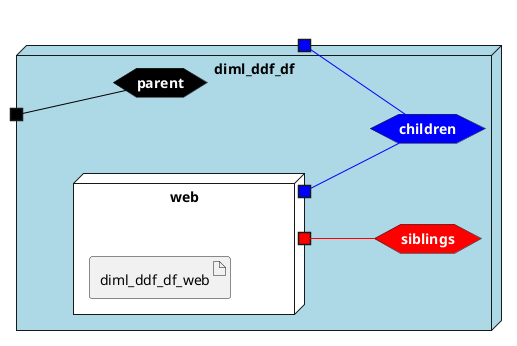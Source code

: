 @startuml

left to right direction







node "diml_ddf_df" #lightblue {


    hexagon parentnet #black [
            <b><color:white>parent</color></b>
    ]
    
    portin " " as parentnetPortIn #black
    parentnetPortIn -[#black]- parentnet
    
    hexagon childrennet #blue [
            <b><color:white>children</color></b>
    ]
    
    portout " " as childrennetPortOut #blue
    childrennet -[#blue]- childrennetPortOut
    
    hexagon siblingsnet #red [
            <b><color:white>siblings</color></b>
    ]
    

node "web" as webService #white {
    portOut " " as webServicechildrennet #blue
   webServicechildrennet -[#blue]- childrennet
       portOut " " as webServicesiblingsnet #red
   webServicesiblingsnet -[#red]- siblingsnet
   

    artifact "diml_ddf_df_web" as diml_ddf_df_webimage
    
}

}


@enduml
